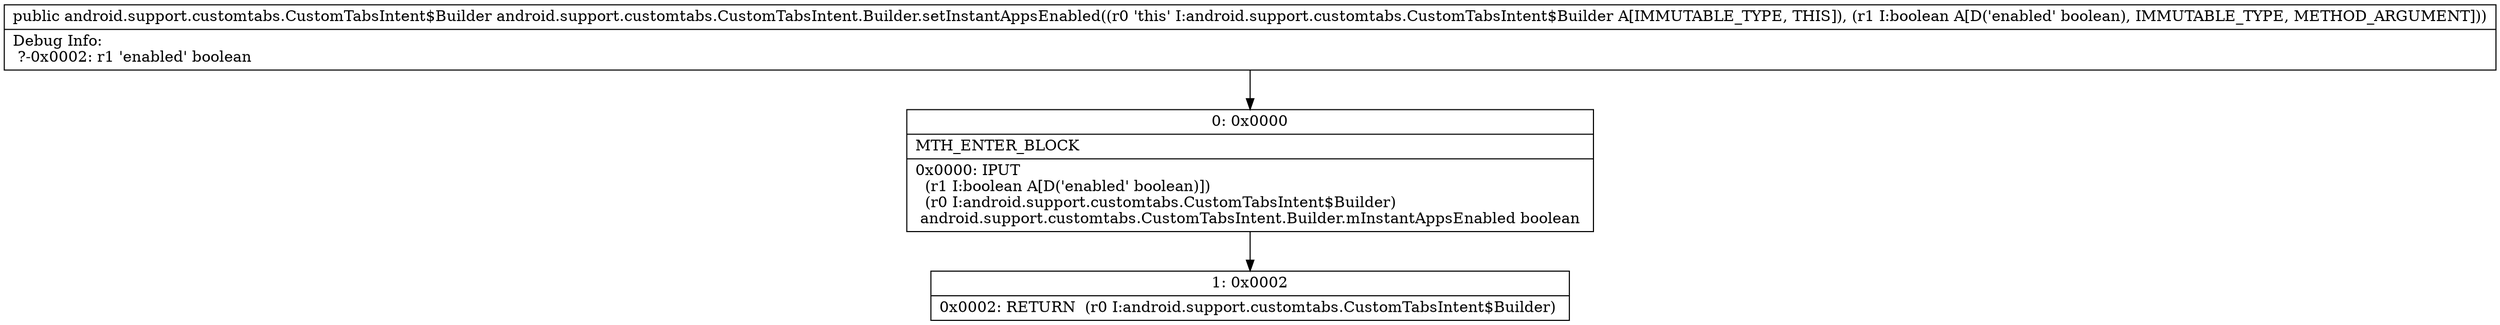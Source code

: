 digraph "CFG forandroid.support.customtabs.CustomTabsIntent.Builder.setInstantAppsEnabled(Z)Landroid\/support\/customtabs\/CustomTabsIntent$Builder;" {
Node_0 [shape=record,label="{0\:\ 0x0000|MTH_ENTER_BLOCK\l|0x0000: IPUT  \l  (r1 I:boolean A[D('enabled' boolean)])\l  (r0 I:android.support.customtabs.CustomTabsIntent$Builder)\l android.support.customtabs.CustomTabsIntent.Builder.mInstantAppsEnabled boolean \l}"];
Node_1 [shape=record,label="{1\:\ 0x0002|0x0002: RETURN  (r0 I:android.support.customtabs.CustomTabsIntent$Builder) \l}"];
MethodNode[shape=record,label="{public android.support.customtabs.CustomTabsIntent$Builder android.support.customtabs.CustomTabsIntent.Builder.setInstantAppsEnabled((r0 'this' I:android.support.customtabs.CustomTabsIntent$Builder A[IMMUTABLE_TYPE, THIS]), (r1 I:boolean A[D('enabled' boolean), IMMUTABLE_TYPE, METHOD_ARGUMENT]))  | Debug Info:\l  ?\-0x0002: r1 'enabled' boolean\l}"];
MethodNode -> Node_0;
Node_0 -> Node_1;
}

